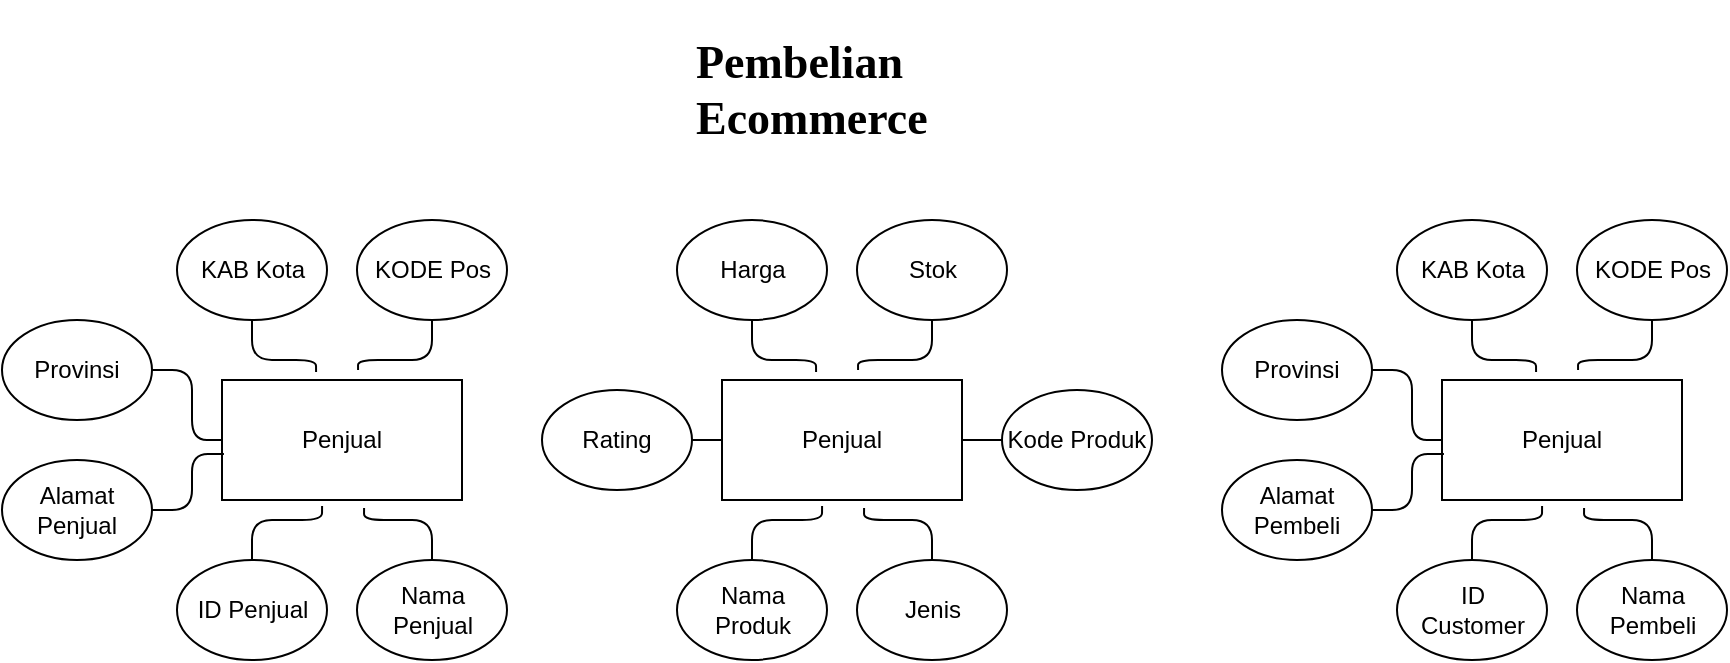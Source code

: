 <mxfile version="24.0.0" type="github">
  <diagram name="Page-1" id="79oRfjms0OCHbmcxYFP_">
    <mxGraphModel dx="1254" dy="721" grid="1" gridSize="10" guides="1" tooltips="1" connect="1" arrows="1" fold="1" page="1" pageScale="1" pageWidth="850" pageHeight="1100" math="0" shadow="0">
      <root>
        <mxCell id="0" />
        <mxCell id="1" parent="0" />
        <mxCell id="weETAlONGDyQjFe2pRTI-1" value="Pembelian Ecommerce" style="text;strokeColor=none;align=left;fillColor=none;html=1;verticalAlign=middle;whiteSpace=wrap;rounded=0;fontSize=23;fontFamily=Tahoma;fontStyle=1" vertex="1" parent="1">
          <mxGeometry x="375" y="60" width="220" height="90" as="geometry" />
        </mxCell>
        <mxCell id="weETAlONGDyQjFe2pRTI-2" value="Penjual" style="rounded=0;whiteSpace=wrap;html=1;" vertex="1" parent="1">
          <mxGeometry x="140" y="250" width="120" height="60" as="geometry" />
        </mxCell>
        <mxCell id="weETAlONGDyQjFe2pRTI-6" value="ID Penjual" style="ellipse;whiteSpace=wrap;html=1;" vertex="1" parent="1">
          <mxGeometry x="117.5" y="340" width="75" height="50" as="geometry" />
        </mxCell>
        <mxCell id="weETAlONGDyQjFe2pRTI-7" value="Nama Penjual" style="ellipse;whiteSpace=wrap;html=1;" vertex="1" parent="1">
          <mxGeometry x="207.5" y="340" width="75" height="50" as="geometry" />
        </mxCell>
        <mxCell id="weETAlONGDyQjFe2pRTI-8" value="Alamat Penjual" style="ellipse;whiteSpace=wrap;html=1;" vertex="1" parent="1">
          <mxGeometry x="30" y="290" width="75" height="50" as="geometry" />
        </mxCell>
        <mxCell id="weETAlONGDyQjFe2pRTI-24" style="edgeStyle=orthogonalEdgeStyle;rounded=1;orthogonalLoop=1;jettySize=auto;html=1;endArrow=none;endFill=0;curved=0;" edge="1" parent="1" source="weETAlONGDyQjFe2pRTI-9" target="weETAlONGDyQjFe2pRTI-2">
          <mxGeometry relative="1" as="geometry" />
        </mxCell>
        <mxCell id="weETAlONGDyQjFe2pRTI-9" value="Provinsi&lt;span style=&quot;color: rgba(0, 0, 0, 0); font-family: monospace; font-size: 0px; text-align: start; text-wrap: nowrap;&quot;&gt;%3CmxGraphModel%3E%3Croot%3E%3CmxCell%20id%3D%220%22%2F%3E%3CmxCell%20id%3D%221%22%20parent%3D%220%22%2F%3E%3CmxCell%20id%3D%222%22%20value%3D%22Alamat%20Penjual%22%20style%3D%22ellipse%3BwhiteSpace%3Dwrap%3Bhtml%3D1%3B%22%20vertex%3D%221%22%20parent%3D%221%22%3E%3CmxGeometry%20x%3D%2242.5%22%20y%3D%22255%22%20width%3D%2275%22%20height%3D%2250%22%20as%3D%22geometry%22%2F%3E%3C%2FmxCell%3E%3C%2Froot%3E%3C%2FmxGraphModel%3E&lt;/span&gt;" style="ellipse;whiteSpace=wrap;html=1;" vertex="1" parent="1">
          <mxGeometry x="30" y="220" width="75" height="50" as="geometry" />
        </mxCell>
        <mxCell id="weETAlONGDyQjFe2pRTI-10" value="KAB Kota" style="ellipse;whiteSpace=wrap;html=1;" vertex="1" parent="1">
          <mxGeometry x="117.5" y="170" width="75" height="50" as="geometry" />
        </mxCell>
        <mxCell id="weETAlONGDyQjFe2pRTI-12" value="KODE Pos" style="ellipse;whiteSpace=wrap;html=1;" vertex="1" parent="1">
          <mxGeometry x="207.5" y="170" width="75" height="50" as="geometry" />
        </mxCell>
        <mxCell id="weETAlONGDyQjFe2pRTI-25" style="edgeStyle=orthogonalEdgeStyle;rounded=1;orthogonalLoop=1;jettySize=auto;html=1;entryX=0.008;entryY=0.617;entryDx=0;entryDy=0;entryPerimeter=0;endArrow=none;endFill=0;curved=0;" edge="1" parent="1" source="weETAlONGDyQjFe2pRTI-8" target="weETAlONGDyQjFe2pRTI-2">
          <mxGeometry relative="1" as="geometry" />
        </mxCell>
        <mxCell id="weETAlONGDyQjFe2pRTI-28" style="edgeStyle=orthogonalEdgeStyle;rounded=1;orthogonalLoop=1;jettySize=auto;html=1;exitX=0.5;exitY=1;exitDx=0;exitDy=0;entryX=0.392;entryY=-0.067;entryDx=0;entryDy=0;entryPerimeter=0;endArrow=none;endFill=0;curved=0;" edge="1" parent="1" source="weETAlONGDyQjFe2pRTI-10" target="weETAlONGDyQjFe2pRTI-2">
          <mxGeometry relative="1" as="geometry" />
        </mxCell>
        <mxCell id="weETAlONGDyQjFe2pRTI-29" style="edgeStyle=orthogonalEdgeStyle;rounded=1;orthogonalLoop=1;jettySize=auto;html=1;exitX=0.5;exitY=1;exitDx=0;exitDy=0;entryX=0.567;entryY=-0.083;entryDx=0;entryDy=0;entryPerimeter=0;endArrow=none;endFill=0;curved=0;" edge="1" parent="1" source="weETAlONGDyQjFe2pRTI-12" target="weETAlONGDyQjFe2pRTI-2">
          <mxGeometry relative="1" as="geometry" />
        </mxCell>
        <mxCell id="weETAlONGDyQjFe2pRTI-30" style="edgeStyle=orthogonalEdgeStyle;rounded=1;orthogonalLoop=1;jettySize=auto;html=1;exitX=0.5;exitY=0;exitDx=0;exitDy=0;entryX=0.592;entryY=1.067;entryDx=0;entryDy=0;entryPerimeter=0;endArrow=none;endFill=0;curved=0;" edge="1" parent="1" source="weETAlONGDyQjFe2pRTI-7" target="weETAlONGDyQjFe2pRTI-2">
          <mxGeometry relative="1" as="geometry" />
        </mxCell>
        <mxCell id="weETAlONGDyQjFe2pRTI-31" style="edgeStyle=orthogonalEdgeStyle;rounded=1;orthogonalLoop=1;jettySize=auto;html=1;exitX=0.5;exitY=0;exitDx=0;exitDy=0;entryX=0.417;entryY=1.05;entryDx=0;entryDy=0;entryPerimeter=0;endArrow=none;endFill=0;curved=0;" edge="1" parent="1" source="weETAlONGDyQjFe2pRTI-6" target="weETAlONGDyQjFe2pRTI-2">
          <mxGeometry relative="1" as="geometry" />
        </mxCell>
        <mxCell id="weETAlONGDyQjFe2pRTI-33" value="Penjual" style="rounded=0;whiteSpace=wrap;html=1;" vertex="1" parent="1">
          <mxGeometry x="390" y="250" width="120" height="60" as="geometry" />
        </mxCell>
        <mxCell id="weETAlONGDyQjFe2pRTI-34" value="Nama Produk" style="ellipse;whiteSpace=wrap;html=1;" vertex="1" parent="1">
          <mxGeometry x="367.5" y="340" width="75" height="50" as="geometry" />
        </mxCell>
        <mxCell id="weETAlONGDyQjFe2pRTI-35" value="Jenis" style="ellipse;whiteSpace=wrap;html=1;" vertex="1" parent="1">
          <mxGeometry x="457.5" y="340" width="75" height="50" as="geometry" />
        </mxCell>
        <mxCell id="weETAlONGDyQjFe2pRTI-37" style="edgeStyle=orthogonalEdgeStyle;rounded=1;orthogonalLoop=1;jettySize=auto;html=1;endArrow=none;endFill=0;curved=0;" edge="1" parent="1" source="weETAlONGDyQjFe2pRTI-38" target="weETAlONGDyQjFe2pRTI-33">
          <mxGeometry relative="1" as="geometry" />
        </mxCell>
        <mxCell id="weETAlONGDyQjFe2pRTI-38" value="Rating" style="ellipse;whiteSpace=wrap;html=1;" vertex="1" parent="1">
          <mxGeometry x="300" y="255" width="75" height="50" as="geometry" />
        </mxCell>
        <mxCell id="weETAlONGDyQjFe2pRTI-39" value="Harga" style="ellipse;whiteSpace=wrap;html=1;" vertex="1" parent="1">
          <mxGeometry x="367.5" y="170" width="75" height="50" as="geometry" />
        </mxCell>
        <mxCell id="weETAlONGDyQjFe2pRTI-40" value="Stok" style="ellipse;whiteSpace=wrap;html=1;" vertex="1" parent="1">
          <mxGeometry x="457.5" y="170" width="75" height="50" as="geometry" />
        </mxCell>
        <mxCell id="weETAlONGDyQjFe2pRTI-42" style="edgeStyle=orthogonalEdgeStyle;rounded=1;orthogonalLoop=1;jettySize=auto;html=1;exitX=0.5;exitY=1;exitDx=0;exitDy=0;entryX=0.392;entryY=-0.067;entryDx=0;entryDy=0;entryPerimeter=0;endArrow=none;endFill=0;curved=0;" edge="1" parent="1" source="weETAlONGDyQjFe2pRTI-39" target="weETAlONGDyQjFe2pRTI-33">
          <mxGeometry relative="1" as="geometry" />
        </mxCell>
        <mxCell id="weETAlONGDyQjFe2pRTI-43" style="edgeStyle=orthogonalEdgeStyle;rounded=1;orthogonalLoop=1;jettySize=auto;html=1;exitX=0.5;exitY=1;exitDx=0;exitDy=0;entryX=0.567;entryY=-0.083;entryDx=0;entryDy=0;entryPerimeter=0;endArrow=none;endFill=0;curved=0;" edge="1" parent="1" source="weETAlONGDyQjFe2pRTI-40" target="weETAlONGDyQjFe2pRTI-33">
          <mxGeometry relative="1" as="geometry" />
        </mxCell>
        <mxCell id="weETAlONGDyQjFe2pRTI-44" style="edgeStyle=orthogonalEdgeStyle;rounded=1;orthogonalLoop=1;jettySize=auto;html=1;exitX=0.5;exitY=0;exitDx=0;exitDy=0;entryX=0.592;entryY=1.067;entryDx=0;entryDy=0;entryPerimeter=0;endArrow=none;endFill=0;curved=0;" edge="1" parent="1" source="weETAlONGDyQjFe2pRTI-35" target="weETAlONGDyQjFe2pRTI-33">
          <mxGeometry relative="1" as="geometry" />
        </mxCell>
        <mxCell id="weETAlONGDyQjFe2pRTI-45" style="edgeStyle=orthogonalEdgeStyle;rounded=1;orthogonalLoop=1;jettySize=auto;html=1;exitX=0.5;exitY=0;exitDx=0;exitDy=0;entryX=0.417;entryY=1.05;entryDx=0;entryDy=0;entryPerimeter=0;endArrow=none;endFill=0;curved=0;" edge="1" parent="1" source="weETAlONGDyQjFe2pRTI-34" target="weETAlONGDyQjFe2pRTI-33">
          <mxGeometry relative="1" as="geometry" />
        </mxCell>
        <mxCell id="weETAlONGDyQjFe2pRTI-47" style="edgeStyle=orthogonalEdgeStyle;rounded=1;orthogonalLoop=1;jettySize=auto;html=1;exitX=0;exitY=0.5;exitDx=0;exitDy=0;entryX=1;entryY=0.5;entryDx=0;entryDy=0;endArrow=none;endFill=0;curved=0;" edge="1" parent="1" source="weETAlONGDyQjFe2pRTI-46" target="weETAlONGDyQjFe2pRTI-33">
          <mxGeometry relative="1" as="geometry" />
        </mxCell>
        <mxCell id="weETAlONGDyQjFe2pRTI-46" value="Kode Produk" style="ellipse;whiteSpace=wrap;html=1;" vertex="1" parent="1">
          <mxGeometry x="530" y="255" width="75" height="50" as="geometry" />
        </mxCell>
        <mxCell id="weETAlONGDyQjFe2pRTI-48" value="Penjual" style="rounded=0;whiteSpace=wrap;html=1;" vertex="1" parent="1">
          <mxGeometry x="750" y="250" width="120" height="60" as="geometry" />
        </mxCell>
        <mxCell id="weETAlONGDyQjFe2pRTI-49" value="ID &lt;br&gt;Customer" style="ellipse;whiteSpace=wrap;html=1;" vertex="1" parent="1">
          <mxGeometry x="727.5" y="340" width="75" height="50" as="geometry" />
        </mxCell>
        <mxCell id="weETAlONGDyQjFe2pRTI-50" value="Nama Pembeli" style="ellipse;whiteSpace=wrap;html=1;" vertex="1" parent="1">
          <mxGeometry x="817.5" y="340" width="75" height="50" as="geometry" />
        </mxCell>
        <mxCell id="weETAlONGDyQjFe2pRTI-51" value="Alamat Pembeli" style="ellipse;whiteSpace=wrap;html=1;" vertex="1" parent="1">
          <mxGeometry x="640" y="290" width="75" height="50" as="geometry" />
        </mxCell>
        <mxCell id="weETAlONGDyQjFe2pRTI-52" style="edgeStyle=orthogonalEdgeStyle;rounded=1;orthogonalLoop=1;jettySize=auto;html=1;endArrow=none;endFill=0;curved=0;" edge="1" parent="1" source="weETAlONGDyQjFe2pRTI-53" target="weETAlONGDyQjFe2pRTI-48">
          <mxGeometry relative="1" as="geometry" />
        </mxCell>
        <mxCell id="weETAlONGDyQjFe2pRTI-53" value="Provinsi&lt;span style=&quot;color: rgba(0, 0, 0, 0); font-family: monospace; font-size: 0px; text-align: start; text-wrap: nowrap;&quot;&gt;%3CmxGraphModel%3E%3Croot%3E%3CmxCell%20id%3D%220%22%2F%3E%3CmxCell%20id%3D%221%22%20parent%3D%220%22%2F%3E%3CmxCell%20id%3D%222%22%20value%3D%22Alamat%20Penjual%22%20style%3D%22ellipse%3BwhiteSpace%3Dwrap%3Bhtml%3D1%3B%22%20vertex%3D%221%22%20parent%3D%221%22%3E%3CmxGeometry%20x%3D%2242.5%22%20y%3D%22255%22%20width%3D%2275%22%20height%3D%2250%22%20as%3D%22geometry%22%2F%3E%3C%2FmxCell%3E%3C%2Froot%3E%3C%2FmxGraphModel%3E&lt;/span&gt;" style="ellipse;whiteSpace=wrap;html=1;" vertex="1" parent="1">
          <mxGeometry x="640" y="220" width="75" height="50" as="geometry" />
        </mxCell>
        <mxCell id="weETAlONGDyQjFe2pRTI-54" value="KAB Kota" style="ellipse;whiteSpace=wrap;html=1;" vertex="1" parent="1">
          <mxGeometry x="727.5" y="170" width="75" height="50" as="geometry" />
        </mxCell>
        <mxCell id="weETAlONGDyQjFe2pRTI-55" value="KODE Pos" style="ellipse;whiteSpace=wrap;html=1;" vertex="1" parent="1">
          <mxGeometry x="817.5" y="170" width="75" height="50" as="geometry" />
        </mxCell>
        <mxCell id="weETAlONGDyQjFe2pRTI-56" style="edgeStyle=orthogonalEdgeStyle;rounded=1;orthogonalLoop=1;jettySize=auto;html=1;entryX=0.008;entryY=0.617;entryDx=0;entryDy=0;entryPerimeter=0;endArrow=none;endFill=0;curved=0;" edge="1" parent="1" source="weETAlONGDyQjFe2pRTI-51" target="weETAlONGDyQjFe2pRTI-48">
          <mxGeometry relative="1" as="geometry" />
        </mxCell>
        <mxCell id="weETAlONGDyQjFe2pRTI-57" style="edgeStyle=orthogonalEdgeStyle;rounded=1;orthogonalLoop=1;jettySize=auto;html=1;exitX=0.5;exitY=1;exitDx=0;exitDy=0;entryX=0.392;entryY=-0.067;entryDx=0;entryDy=0;entryPerimeter=0;endArrow=none;endFill=0;curved=0;" edge="1" parent="1" source="weETAlONGDyQjFe2pRTI-54" target="weETAlONGDyQjFe2pRTI-48">
          <mxGeometry relative="1" as="geometry" />
        </mxCell>
        <mxCell id="weETAlONGDyQjFe2pRTI-58" style="edgeStyle=orthogonalEdgeStyle;rounded=1;orthogonalLoop=1;jettySize=auto;html=1;exitX=0.5;exitY=1;exitDx=0;exitDy=0;entryX=0.567;entryY=-0.083;entryDx=0;entryDy=0;entryPerimeter=0;endArrow=none;endFill=0;curved=0;" edge="1" parent="1" source="weETAlONGDyQjFe2pRTI-55" target="weETAlONGDyQjFe2pRTI-48">
          <mxGeometry relative="1" as="geometry" />
        </mxCell>
        <mxCell id="weETAlONGDyQjFe2pRTI-59" style="edgeStyle=orthogonalEdgeStyle;rounded=1;orthogonalLoop=1;jettySize=auto;html=1;exitX=0.5;exitY=0;exitDx=0;exitDy=0;entryX=0.592;entryY=1.067;entryDx=0;entryDy=0;entryPerimeter=0;endArrow=none;endFill=0;curved=0;" edge="1" parent="1" source="weETAlONGDyQjFe2pRTI-50" target="weETAlONGDyQjFe2pRTI-48">
          <mxGeometry relative="1" as="geometry" />
        </mxCell>
        <mxCell id="weETAlONGDyQjFe2pRTI-60" style="edgeStyle=orthogonalEdgeStyle;rounded=1;orthogonalLoop=1;jettySize=auto;html=1;exitX=0.5;exitY=0;exitDx=0;exitDy=0;entryX=0.417;entryY=1.05;entryDx=0;entryDy=0;entryPerimeter=0;endArrow=none;endFill=0;curved=0;" edge="1" parent="1" source="weETAlONGDyQjFe2pRTI-49" target="weETAlONGDyQjFe2pRTI-48">
          <mxGeometry relative="1" as="geometry" />
        </mxCell>
      </root>
    </mxGraphModel>
  </diagram>
</mxfile>
